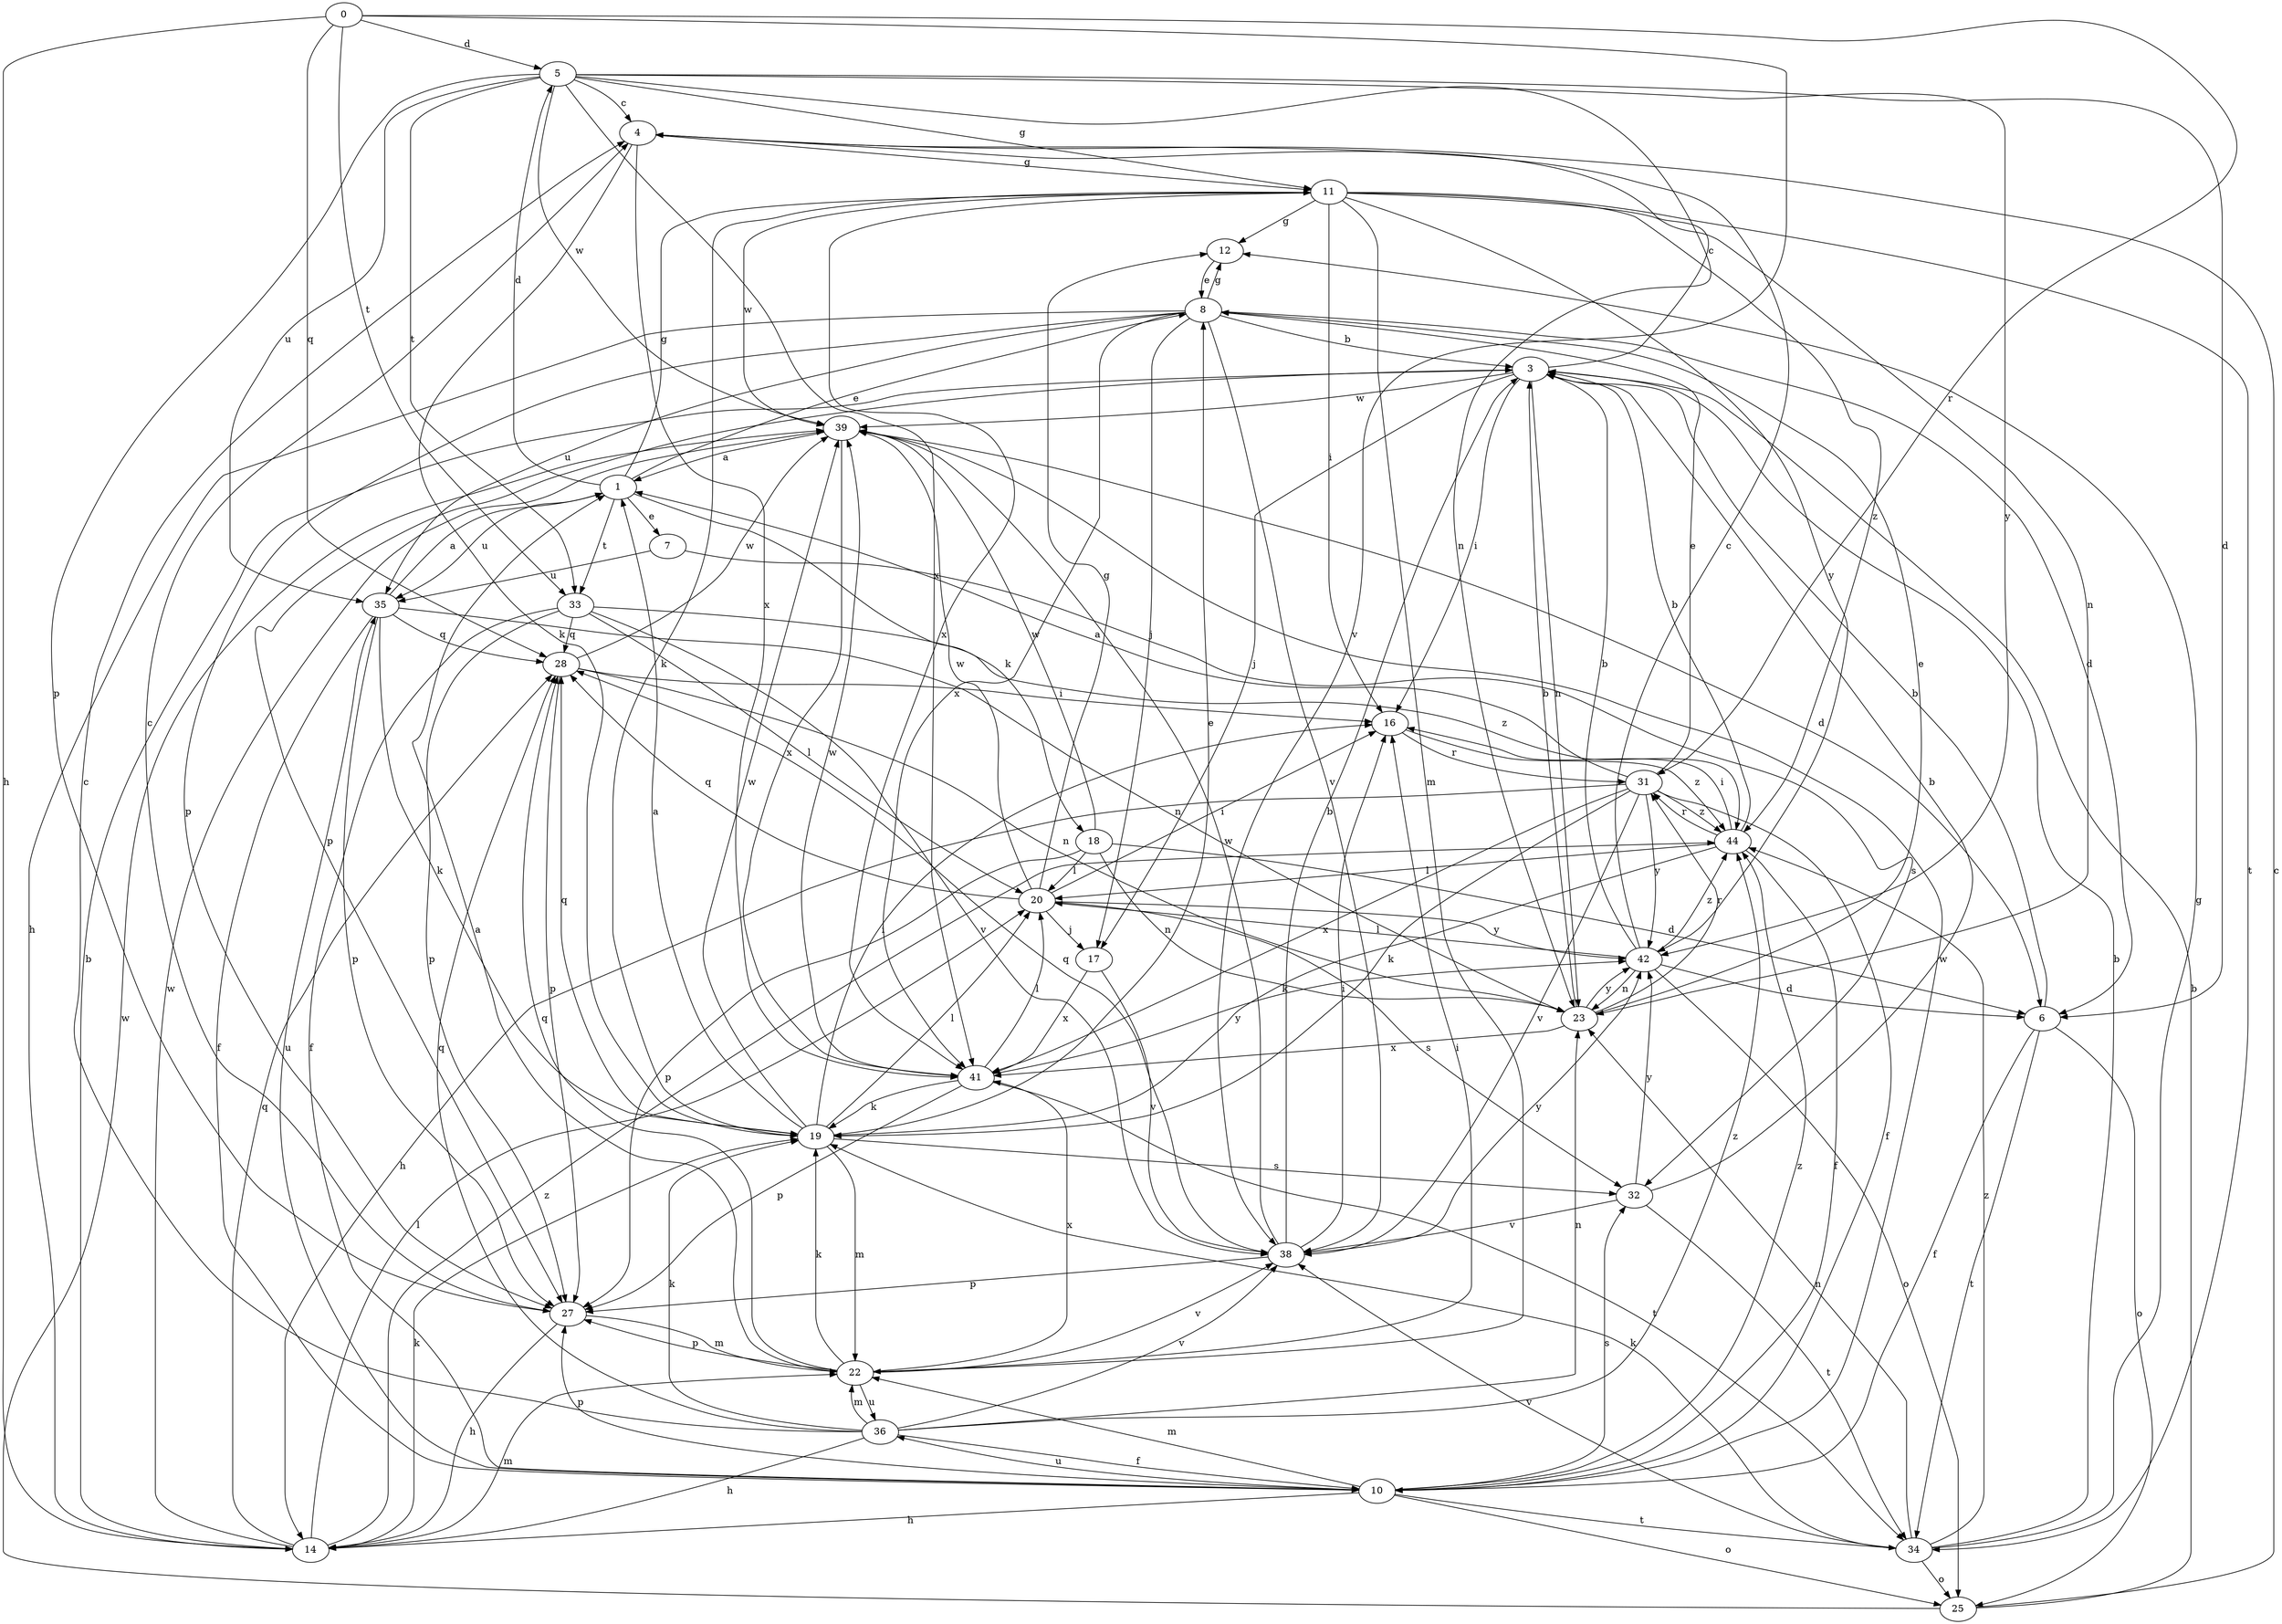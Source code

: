strict digraph  {
0;
1;
3;
4;
5;
6;
7;
8;
10;
11;
12;
14;
16;
17;
18;
19;
20;
22;
23;
25;
27;
28;
31;
32;
33;
34;
35;
36;
38;
39;
41;
42;
44;
0 -> 5  [label=d];
0 -> 14  [label=h];
0 -> 28  [label=q];
0 -> 31  [label=r];
0 -> 33  [label=t];
0 -> 38  [label=v];
1 -> 5  [label=d];
1 -> 7  [label=e];
1 -> 8  [label=e];
1 -> 11  [label=g];
1 -> 18  [label=k];
1 -> 33  [label=t];
1 -> 35  [label=u];
3 -> 4  [label=c];
3 -> 16  [label=i];
3 -> 17  [label=j];
3 -> 23  [label=n];
3 -> 27  [label=p];
3 -> 39  [label=w];
4 -> 11  [label=g];
4 -> 19  [label=k];
4 -> 41  [label=x];
5 -> 4  [label=c];
5 -> 6  [label=d];
5 -> 11  [label=g];
5 -> 23  [label=n];
5 -> 27  [label=p];
5 -> 33  [label=t];
5 -> 35  [label=u];
5 -> 39  [label=w];
5 -> 41  [label=x];
5 -> 42  [label=y];
6 -> 3  [label=b];
6 -> 10  [label=f];
6 -> 25  [label=o];
6 -> 34  [label=t];
7 -> 32  [label=s];
7 -> 35  [label=u];
8 -> 3  [label=b];
8 -> 6  [label=d];
8 -> 12  [label=g];
8 -> 14  [label=h];
8 -> 17  [label=j];
8 -> 27  [label=p];
8 -> 35  [label=u];
8 -> 38  [label=v];
8 -> 41  [label=x];
10 -> 14  [label=h];
10 -> 22  [label=m];
10 -> 25  [label=o];
10 -> 27  [label=p];
10 -> 32  [label=s];
10 -> 34  [label=t];
10 -> 35  [label=u];
10 -> 36  [label=u];
10 -> 39  [label=w];
10 -> 44  [label=z];
11 -> 12  [label=g];
11 -> 16  [label=i];
11 -> 19  [label=k];
11 -> 22  [label=m];
11 -> 23  [label=n];
11 -> 34  [label=t];
11 -> 39  [label=w];
11 -> 41  [label=x];
11 -> 42  [label=y];
11 -> 44  [label=z];
12 -> 8  [label=e];
14 -> 3  [label=b];
14 -> 19  [label=k];
14 -> 20  [label=l];
14 -> 22  [label=m];
14 -> 28  [label=q];
14 -> 39  [label=w];
14 -> 44  [label=z];
16 -> 31  [label=r];
16 -> 44  [label=z];
17 -> 38  [label=v];
17 -> 41  [label=x];
18 -> 6  [label=d];
18 -> 20  [label=l];
18 -> 23  [label=n];
18 -> 27  [label=p];
18 -> 39  [label=w];
19 -> 1  [label=a];
19 -> 8  [label=e];
19 -> 16  [label=i];
19 -> 20  [label=l];
19 -> 22  [label=m];
19 -> 28  [label=q];
19 -> 32  [label=s];
19 -> 39  [label=w];
20 -> 12  [label=g];
20 -> 16  [label=i];
20 -> 17  [label=j];
20 -> 28  [label=q];
20 -> 32  [label=s];
20 -> 39  [label=w];
20 -> 42  [label=y];
22 -> 1  [label=a];
22 -> 16  [label=i];
22 -> 19  [label=k];
22 -> 27  [label=p];
22 -> 28  [label=q];
22 -> 36  [label=u];
22 -> 38  [label=v];
22 -> 41  [label=x];
23 -> 3  [label=b];
23 -> 8  [label=e];
23 -> 31  [label=r];
23 -> 41  [label=x];
23 -> 42  [label=y];
25 -> 3  [label=b];
25 -> 4  [label=c];
25 -> 39  [label=w];
27 -> 4  [label=c];
27 -> 14  [label=h];
27 -> 22  [label=m];
28 -> 16  [label=i];
28 -> 23  [label=n];
28 -> 27  [label=p];
28 -> 39  [label=w];
31 -> 1  [label=a];
31 -> 8  [label=e];
31 -> 10  [label=f];
31 -> 14  [label=h];
31 -> 19  [label=k];
31 -> 38  [label=v];
31 -> 41  [label=x];
31 -> 42  [label=y];
31 -> 44  [label=z];
32 -> 3  [label=b];
32 -> 34  [label=t];
32 -> 38  [label=v];
32 -> 42  [label=y];
33 -> 10  [label=f];
33 -> 20  [label=l];
33 -> 27  [label=p];
33 -> 28  [label=q];
33 -> 38  [label=v];
33 -> 44  [label=z];
34 -> 3  [label=b];
34 -> 12  [label=g];
34 -> 19  [label=k];
34 -> 23  [label=n];
34 -> 25  [label=o];
34 -> 38  [label=v];
34 -> 44  [label=z];
35 -> 1  [label=a];
35 -> 10  [label=f];
35 -> 19  [label=k];
35 -> 23  [label=n];
35 -> 27  [label=p];
35 -> 28  [label=q];
36 -> 4  [label=c];
36 -> 10  [label=f];
36 -> 14  [label=h];
36 -> 19  [label=k];
36 -> 22  [label=m];
36 -> 23  [label=n];
36 -> 28  [label=q];
36 -> 38  [label=v];
36 -> 44  [label=z];
38 -> 3  [label=b];
38 -> 16  [label=i];
38 -> 27  [label=p];
38 -> 28  [label=q];
38 -> 39  [label=w];
38 -> 42  [label=y];
39 -> 1  [label=a];
39 -> 6  [label=d];
39 -> 41  [label=x];
41 -> 19  [label=k];
41 -> 20  [label=l];
41 -> 27  [label=p];
41 -> 34  [label=t];
41 -> 39  [label=w];
41 -> 42  [label=y];
42 -> 3  [label=b];
42 -> 4  [label=c];
42 -> 6  [label=d];
42 -> 20  [label=l];
42 -> 23  [label=n];
42 -> 25  [label=o];
42 -> 44  [label=z];
44 -> 3  [label=b];
44 -> 10  [label=f];
44 -> 16  [label=i];
44 -> 19  [label=k];
44 -> 20  [label=l];
44 -> 31  [label=r];
}
